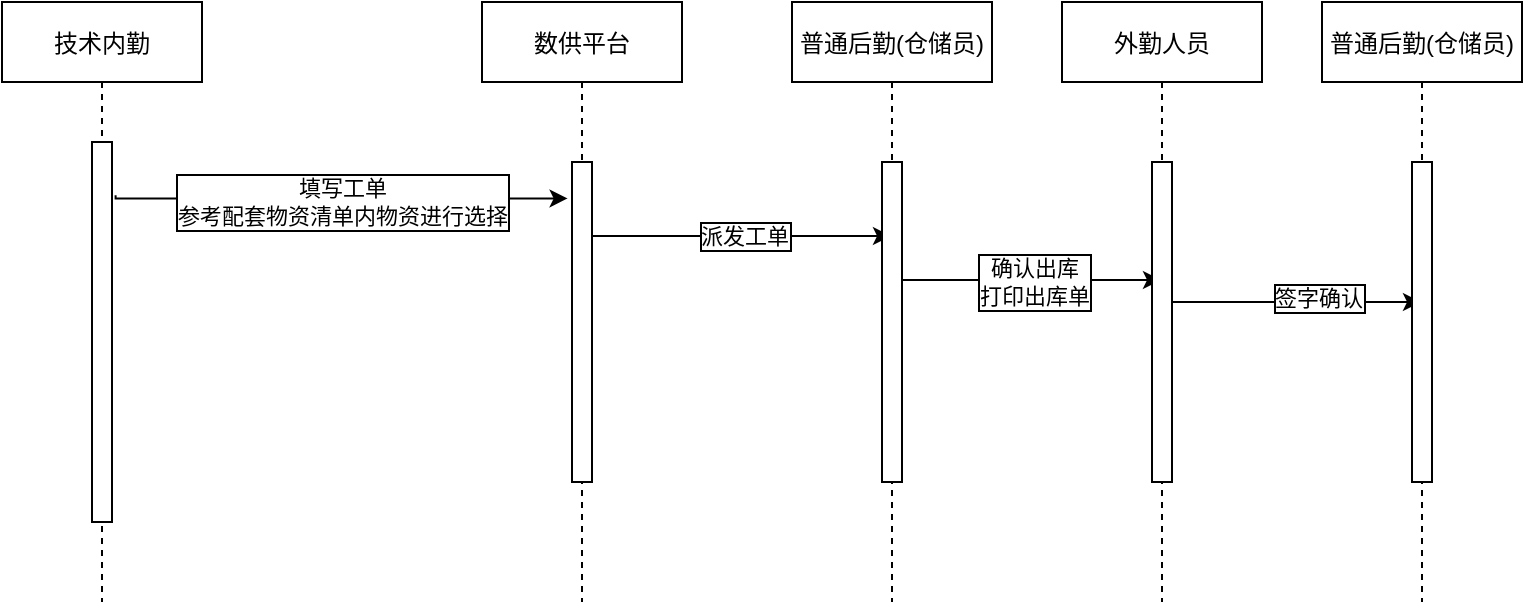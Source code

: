 <mxfile version="17.1.0" type="github">
  <diagram id="kgpKYQtTHZ0yAKxKKP6v" name="Page-1">
    <mxGraphModel dx="1038" dy="539" grid="1" gridSize="10" guides="1" tooltips="1" connect="1" arrows="1" fold="1" page="1" pageScale="1" pageWidth="850" pageHeight="1100" math="0" shadow="0">
      <root>
        <mxCell id="0" />
        <mxCell id="1" parent="0" />
        <mxCell id="3nuBFxr9cyL0pnOWT2aG-1" value="技术内勤" style="shape=umlLifeline;perimeter=lifelinePerimeter;container=1;collapsible=0;recursiveResize=0;rounded=0;shadow=0;strokeWidth=1;" parent="1" vertex="1">
          <mxGeometry x="30" y="80" width="100" height="300" as="geometry" />
        </mxCell>
        <mxCell id="3nuBFxr9cyL0pnOWT2aG-2" value="" style="points=[];perimeter=orthogonalPerimeter;rounded=0;shadow=0;strokeWidth=1;" parent="3nuBFxr9cyL0pnOWT2aG-1" vertex="1">
          <mxGeometry x="45" y="70" width="10" height="190" as="geometry" />
        </mxCell>
        <mxCell id="c2XQxgMK0aHP51GLpQOd-5" value="" style="edgeStyle=orthogonalEdgeStyle;rounded=0;orthogonalLoop=1;jettySize=auto;html=1;" edge="1" parent="1">
          <mxGeometry relative="1" as="geometry">
            <mxPoint x="319.5" y="197" as="sourcePoint" />
            <mxPoint x="474.5" y="197" as="targetPoint" />
          </mxGeometry>
        </mxCell>
        <mxCell id="c2XQxgMK0aHP51GLpQOd-6" value="派发工单" style="edgeLabel;html=1;align=center;verticalAlign=middle;resizable=0;points=[];labelBorderColor=default;" vertex="1" connectable="0" parent="c2XQxgMK0aHP51GLpQOd-5">
          <mxGeometry x="-0.235" y="-3" relative="1" as="geometry">
            <mxPoint x="22" y="-3" as="offset" />
          </mxGeometry>
        </mxCell>
        <mxCell id="3nuBFxr9cyL0pnOWT2aG-5" value="数供平台" style="shape=umlLifeline;perimeter=lifelinePerimeter;container=1;collapsible=0;recursiveResize=0;rounded=0;shadow=0;strokeWidth=1;" parent="1" vertex="1">
          <mxGeometry x="270" y="80" width="100" height="300" as="geometry" />
        </mxCell>
        <mxCell id="3nuBFxr9cyL0pnOWT2aG-6" value="" style="points=[];perimeter=orthogonalPerimeter;rounded=0;shadow=0;strokeWidth=1;" parent="3nuBFxr9cyL0pnOWT2aG-5" vertex="1">
          <mxGeometry x="45" y="80" width="10" height="160" as="geometry" />
        </mxCell>
        <mxCell id="c2XQxgMK0aHP51GLpQOd-1" style="edgeStyle=orthogonalEdgeStyle;rounded=0;orthogonalLoop=1;jettySize=auto;html=1;entryX=-0.22;entryY=0.114;entryDx=0;entryDy=0;entryPerimeter=0;exitX=1.18;exitY=0.14;exitDx=0;exitDy=0;exitPerimeter=0;" edge="1" parent="1" source="3nuBFxr9cyL0pnOWT2aG-2" target="3nuBFxr9cyL0pnOWT2aG-6">
          <mxGeometry relative="1" as="geometry">
            <mxPoint x="175" y="177.96" as="sourcePoint" />
            <mxPoint x="340" y="173" as="targetPoint" />
            <Array as="points">
              <mxPoint x="87" y="178" />
            </Array>
          </mxGeometry>
        </mxCell>
        <mxCell id="c2XQxgMK0aHP51GLpQOd-2" value="填写工单&lt;br&gt;参考配套物资清单内物资进行选择" style="edgeLabel;html=1;align=center;verticalAlign=middle;resizable=0;points=[];labelBorderColor=default;" vertex="1" connectable="0" parent="c2XQxgMK0aHP51GLpQOd-1">
          <mxGeometry x="0.221" y="-2" relative="1" as="geometry">
            <mxPoint x="-24" as="offset" />
          </mxGeometry>
        </mxCell>
        <mxCell id="c2XQxgMK0aHP51GLpQOd-9" value="" style="edgeStyle=orthogonalEdgeStyle;rounded=0;orthogonalLoop=1;jettySize=auto;html=1;" edge="1" parent="1">
          <mxGeometry relative="1" as="geometry">
            <mxPoint x="474.5" y="219" as="sourcePoint" />
            <mxPoint x="609.5" y="219" as="targetPoint" />
          </mxGeometry>
        </mxCell>
        <mxCell id="c2XQxgMK0aHP51GLpQOd-10" value="确认出库&lt;br&gt;打印出库单" style="edgeLabel;html=1;align=center;verticalAlign=middle;resizable=0;points=[];labelBorderColor=default;" vertex="1" connectable="0" parent="c2XQxgMK0aHP51GLpQOd-9">
          <mxGeometry x="0.19" y="-1" relative="1" as="geometry">
            <mxPoint x="-9" as="offset" />
          </mxGeometry>
        </mxCell>
        <mxCell id="c2XQxgMK0aHP51GLpQOd-3" value="普通后勤(仓储员)" style="shape=umlLifeline;perimeter=lifelinePerimeter;container=1;collapsible=0;recursiveResize=0;rounded=0;shadow=0;strokeWidth=1;" vertex="1" parent="1">
          <mxGeometry x="425" y="80" width="100" height="300" as="geometry" />
        </mxCell>
        <mxCell id="c2XQxgMK0aHP51GLpQOd-4" value="" style="points=[];perimeter=orthogonalPerimeter;rounded=0;shadow=0;strokeWidth=1;" vertex="1" parent="c2XQxgMK0aHP51GLpQOd-3">
          <mxGeometry x="45" y="80" width="10" height="160" as="geometry" />
        </mxCell>
        <mxCell id="c2XQxgMK0aHP51GLpQOd-13" value="" style="edgeStyle=orthogonalEdgeStyle;rounded=0;orthogonalLoop=1;jettySize=auto;html=1;" edge="1" parent="1" source="c2XQxgMK0aHP51GLpQOd-7" target="c2XQxgMK0aHP51GLpQOd-11">
          <mxGeometry relative="1" as="geometry" />
        </mxCell>
        <mxCell id="c2XQxgMK0aHP51GLpQOd-14" value="签字确认" style="edgeLabel;html=1;align=center;verticalAlign=middle;resizable=0;points=[];labelBorderColor=default;" vertex="1" connectable="0" parent="c2XQxgMK0aHP51GLpQOd-13">
          <mxGeometry x="0.311" y="2" relative="1" as="geometry">
            <mxPoint as="offset" />
          </mxGeometry>
        </mxCell>
        <mxCell id="c2XQxgMK0aHP51GLpQOd-7" value="外勤人员" style="shape=umlLifeline;perimeter=lifelinePerimeter;container=1;collapsible=0;recursiveResize=0;rounded=0;shadow=0;strokeWidth=1;" vertex="1" parent="1">
          <mxGeometry x="560" y="80" width="100" height="300" as="geometry" />
        </mxCell>
        <mxCell id="c2XQxgMK0aHP51GLpQOd-8" value="" style="points=[];perimeter=orthogonalPerimeter;rounded=0;shadow=0;strokeWidth=1;" vertex="1" parent="c2XQxgMK0aHP51GLpQOd-7">
          <mxGeometry x="45" y="80" width="10" height="160" as="geometry" />
        </mxCell>
        <mxCell id="c2XQxgMK0aHP51GLpQOd-11" value="普通后勤(仓储员)" style="shape=umlLifeline;perimeter=lifelinePerimeter;container=1;collapsible=0;recursiveResize=0;rounded=0;shadow=0;strokeWidth=1;" vertex="1" parent="1">
          <mxGeometry x="690" y="80" width="100" height="300" as="geometry" />
        </mxCell>
        <mxCell id="c2XQxgMK0aHP51GLpQOd-12" value="" style="points=[];perimeter=orthogonalPerimeter;rounded=0;shadow=0;strokeWidth=1;" vertex="1" parent="c2XQxgMK0aHP51GLpQOd-11">
          <mxGeometry x="45" y="80" width="10" height="160" as="geometry" />
        </mxCell>
      </root>
    </mxGraphModel>
  </diagram>
</mxfile>
